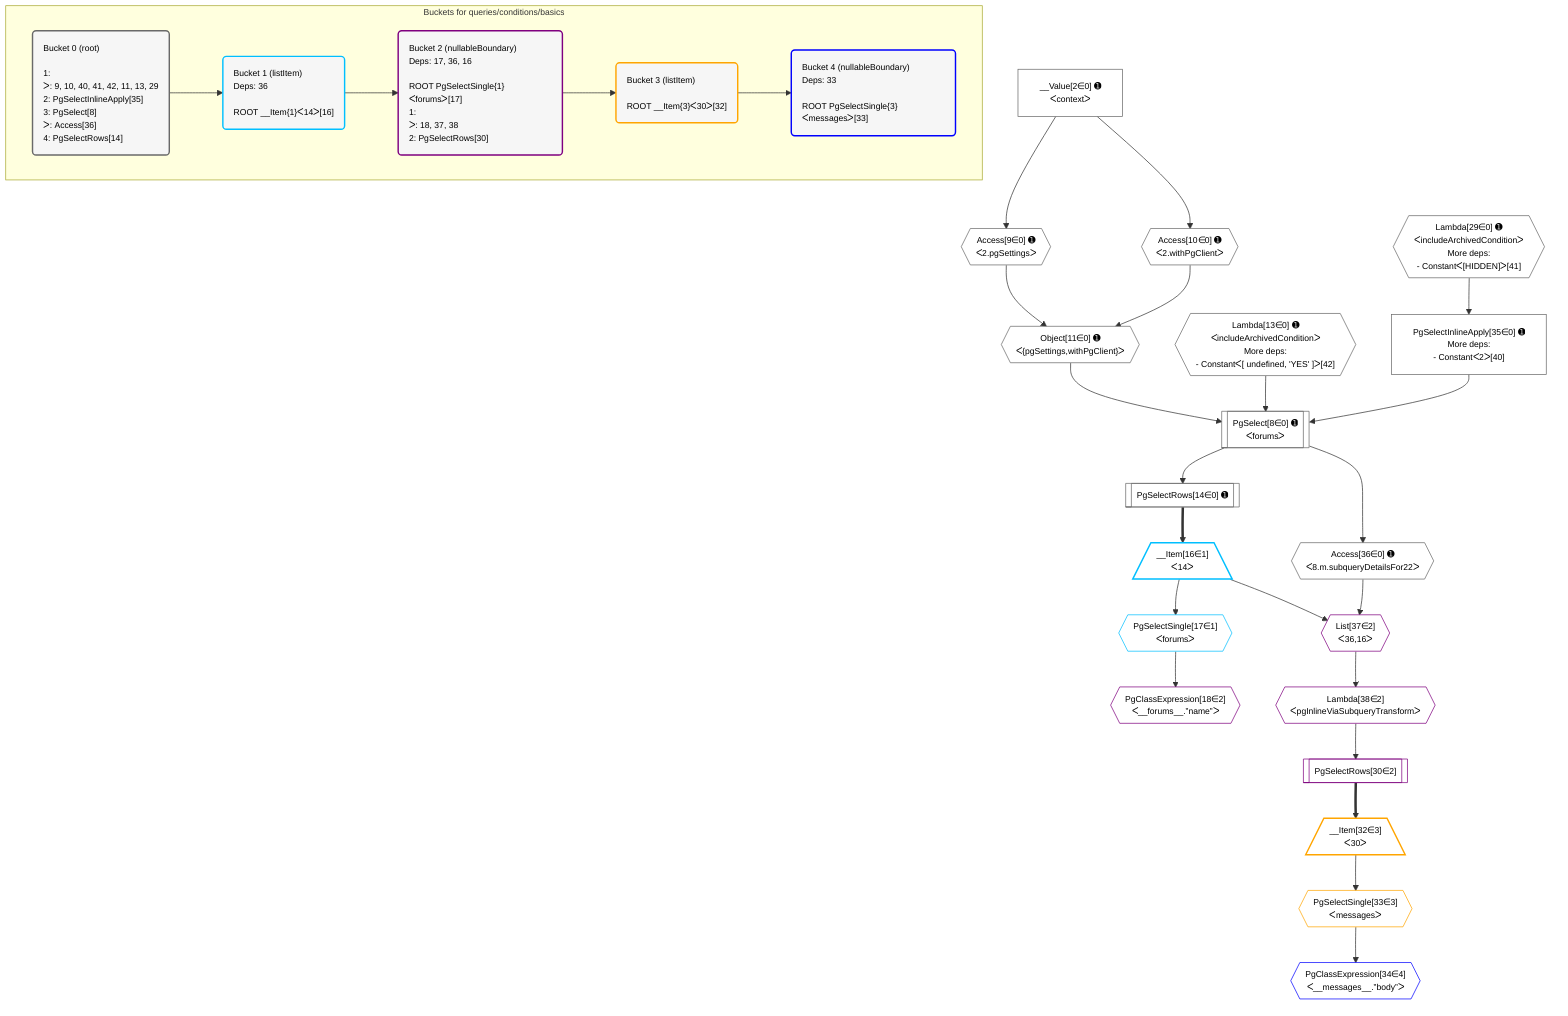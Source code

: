 %%{init: {'themeVariables': { 'fontSize': '12px'}}}%%
graph TD
    classDef path fill:#eee,stroke:#000,color:#000
    classDef plan fill:#fff,stroke-width:1px,color:#000
    classDef itemplan fill:#fff,stroke-width:2px,color:#000
    classDef unbatchedplan fill:#dff,stroke-width:1px,color:#000
    classDef sideeffectplan fill:#fcc,stroke-width:2px,color:#000
    classDef bucket fill:#f6f6f6,color:#000,stroke-width:2px,text-align:left

    subgraph "Buckets for queries/conditions/basics"
    Bucket0("Bucket 0 (root)<br /><br />1: <br />ᐳ: 9, 10, 40, 41, 42, 11, 13, 29<br />2: PgSelectInlineApply[35]<br />3: PgSelect[8]<br />ᐳ: Access[36]<br />4: PgSelectRows[14]"):::bucket
    Bucket1("Bucket 1 (listItem)<br />Deps: 36<br /><br />ROOT __Item{1}ᐸ14ᐳ[16]"):::bucket
    Bucket2("Bucket 2 (nullableBoundary)<br />Deps: 17, 36, 16<br /><br />ROOT PgSelectSingle{1}ᐸforumsᐳ[17]<br />1: <br />ᐳ: 18, 37, 38<br />2: PgSelectRows[30]"):::bucket
    Bucket3("Bucket 3 (listItem)<br /><br />ROOT __Item{3}ᐸ30ᐳ[32]"):::bucket
    Bucket4("Bucket 4 (nullableBoundary)<br />Deps: 33<br /><br />ROOT PgSelectSingle{3}ᐸmessagesᐳ[33]"):::bucket
    end
    Bucket0 --> Bucket1
    Bucket1 --> Bucket2
    Bucket2 --> Bucket3
    Bucket3 --> Bucket4

    %% plan dependencies
    PgSelect8[["PgSelect[8∈0] ➊<br />ᐸforumsᐳ"]]:::plan
    Object11{{"Object[11∈0] ➊<br />ᐸ{pgSettings,withPgClient}ᐳ"}}:::plan
    Lambda13{{"Lambda[13∈0] ➊<br />ᐸincludeArchivedConditionᐳ<br />More deps:<br />- Constantᐸ[ undefined, 'YES' ]ᐳ[42]"}}:::plan
    PgSelectInlineApply35["PgSelectInlineApply[35∈0] ➊<br />More deps:<br />- Constantᐸ2ᐳ[40]"]:::plan
    Object11 & Lambda13 & PgSelectInlineApply35 --> PgSelect8
    Access9{{"Access[9∈0] ➊<br />ᐸ2.pgSettingsᐳ"}}:::plan
    Access10{{"Access[10∈0] ➊<br />ᐸ2.withPgClientᐳ"}}:::plan
    Access9 & Access10 --> Object11
    Lambda29{{"Lambda[29∈0] ➊<br />ᐸincludeArchivedConditionᐳ<br />More deps:<br />- Constantᐸ[HIDDEN]ᐳ[41]"}}:::plan
    Lambda29 --> PgSelectInlineApply35
    __Value2["__Value[2∈0] ➊<br />ᐸcontextᐳ"]:::plan
    __Value2 --> Access9
    __Value2 --> Access10
    PgSelectRows14[["PgSelectRows[14∈0] ➊"]]:::plan
    PgSelect8 --> PgSelectRows14
    Access36{{"Access[36∈0] ➊<br />ᐸ8.m.subqueryDetailsFor22ᐳ"}}:::plan
    PgSelect8 --> Access36
    __Item16[/"__Item[16∈1]<br />ᐸ14ᐳ"\]:::itemplan
    PgSelectRows14 ==> __Item16
    PgSelectSingle17{{"PgSelectSingle[17∈1]<br />ᐸforumsᐳ"}}:::plan
    __Item16 --> PgSelectSingle17
    List37{{"List[37∈2]<br />ᐸ36,16ᐳ"}}:::plan
    Access36 & __Item16 --> List37
    PgClassExpression18{{"PgClassExpression[18∈2]<br />ᐸ__forums__.”name”ᐳ"}}:::plan
    PgSelectSingle17 --> PgClassExpression18
    PgSelectRows30[["PgSelectRows[30∈2]"]]:::plan
    Lambda38{{"Lambda[38∈2]<br />ᐸpgInlineViaSubqueryTransformᐳ"}}:::plan
    Lambda38 --> PgSelectRows30
    List37 --> Lambda38
    __Item32[/"__Item[32∈3]<br />ᐸ30ᐳ"\]:::itemplan
    PgSelectRows30 ==> __Item32
    PgSelectSingle33{{"PgSelectSingle[33∈3]<br />ᐸmessagesᐳ"}}:::plan
    __Item32 --> PgSelectSingle33
    PgClassExpression34{{"PgClassExpression[34∈4]<br />ᐸ__messages__.”body”ᐳ"}}:::plan
    PgSelectSingle33 --> PgClassExpression34

    %% define steps
    classDef bucket0 stroke:#696969
    class Bucket0,__Value2,PgSelect8,Access9,Access10,Object11,Lambda13,PgSelectRows14,Lambda29,PgSelectInlineApply35,Access36 bucket0
    classDef bucket1 stroke:#00bfff
    class Bucket1,__Item16,PgSelectSingle17 bucket1
    classDef bucket2 stroke:#7f007f
    class Bucket2,PgClassExpression18,PgSelectRows30,List37,Lambda38 bucket2
    classDef bucket3 stroke:#ffa500
    class Bucket3,__Item32,PgSelectSingle33 bucket3
    classDef bucket4 stroke:#0000ff
    class Bucket4,PgClassExpression34 bucket4